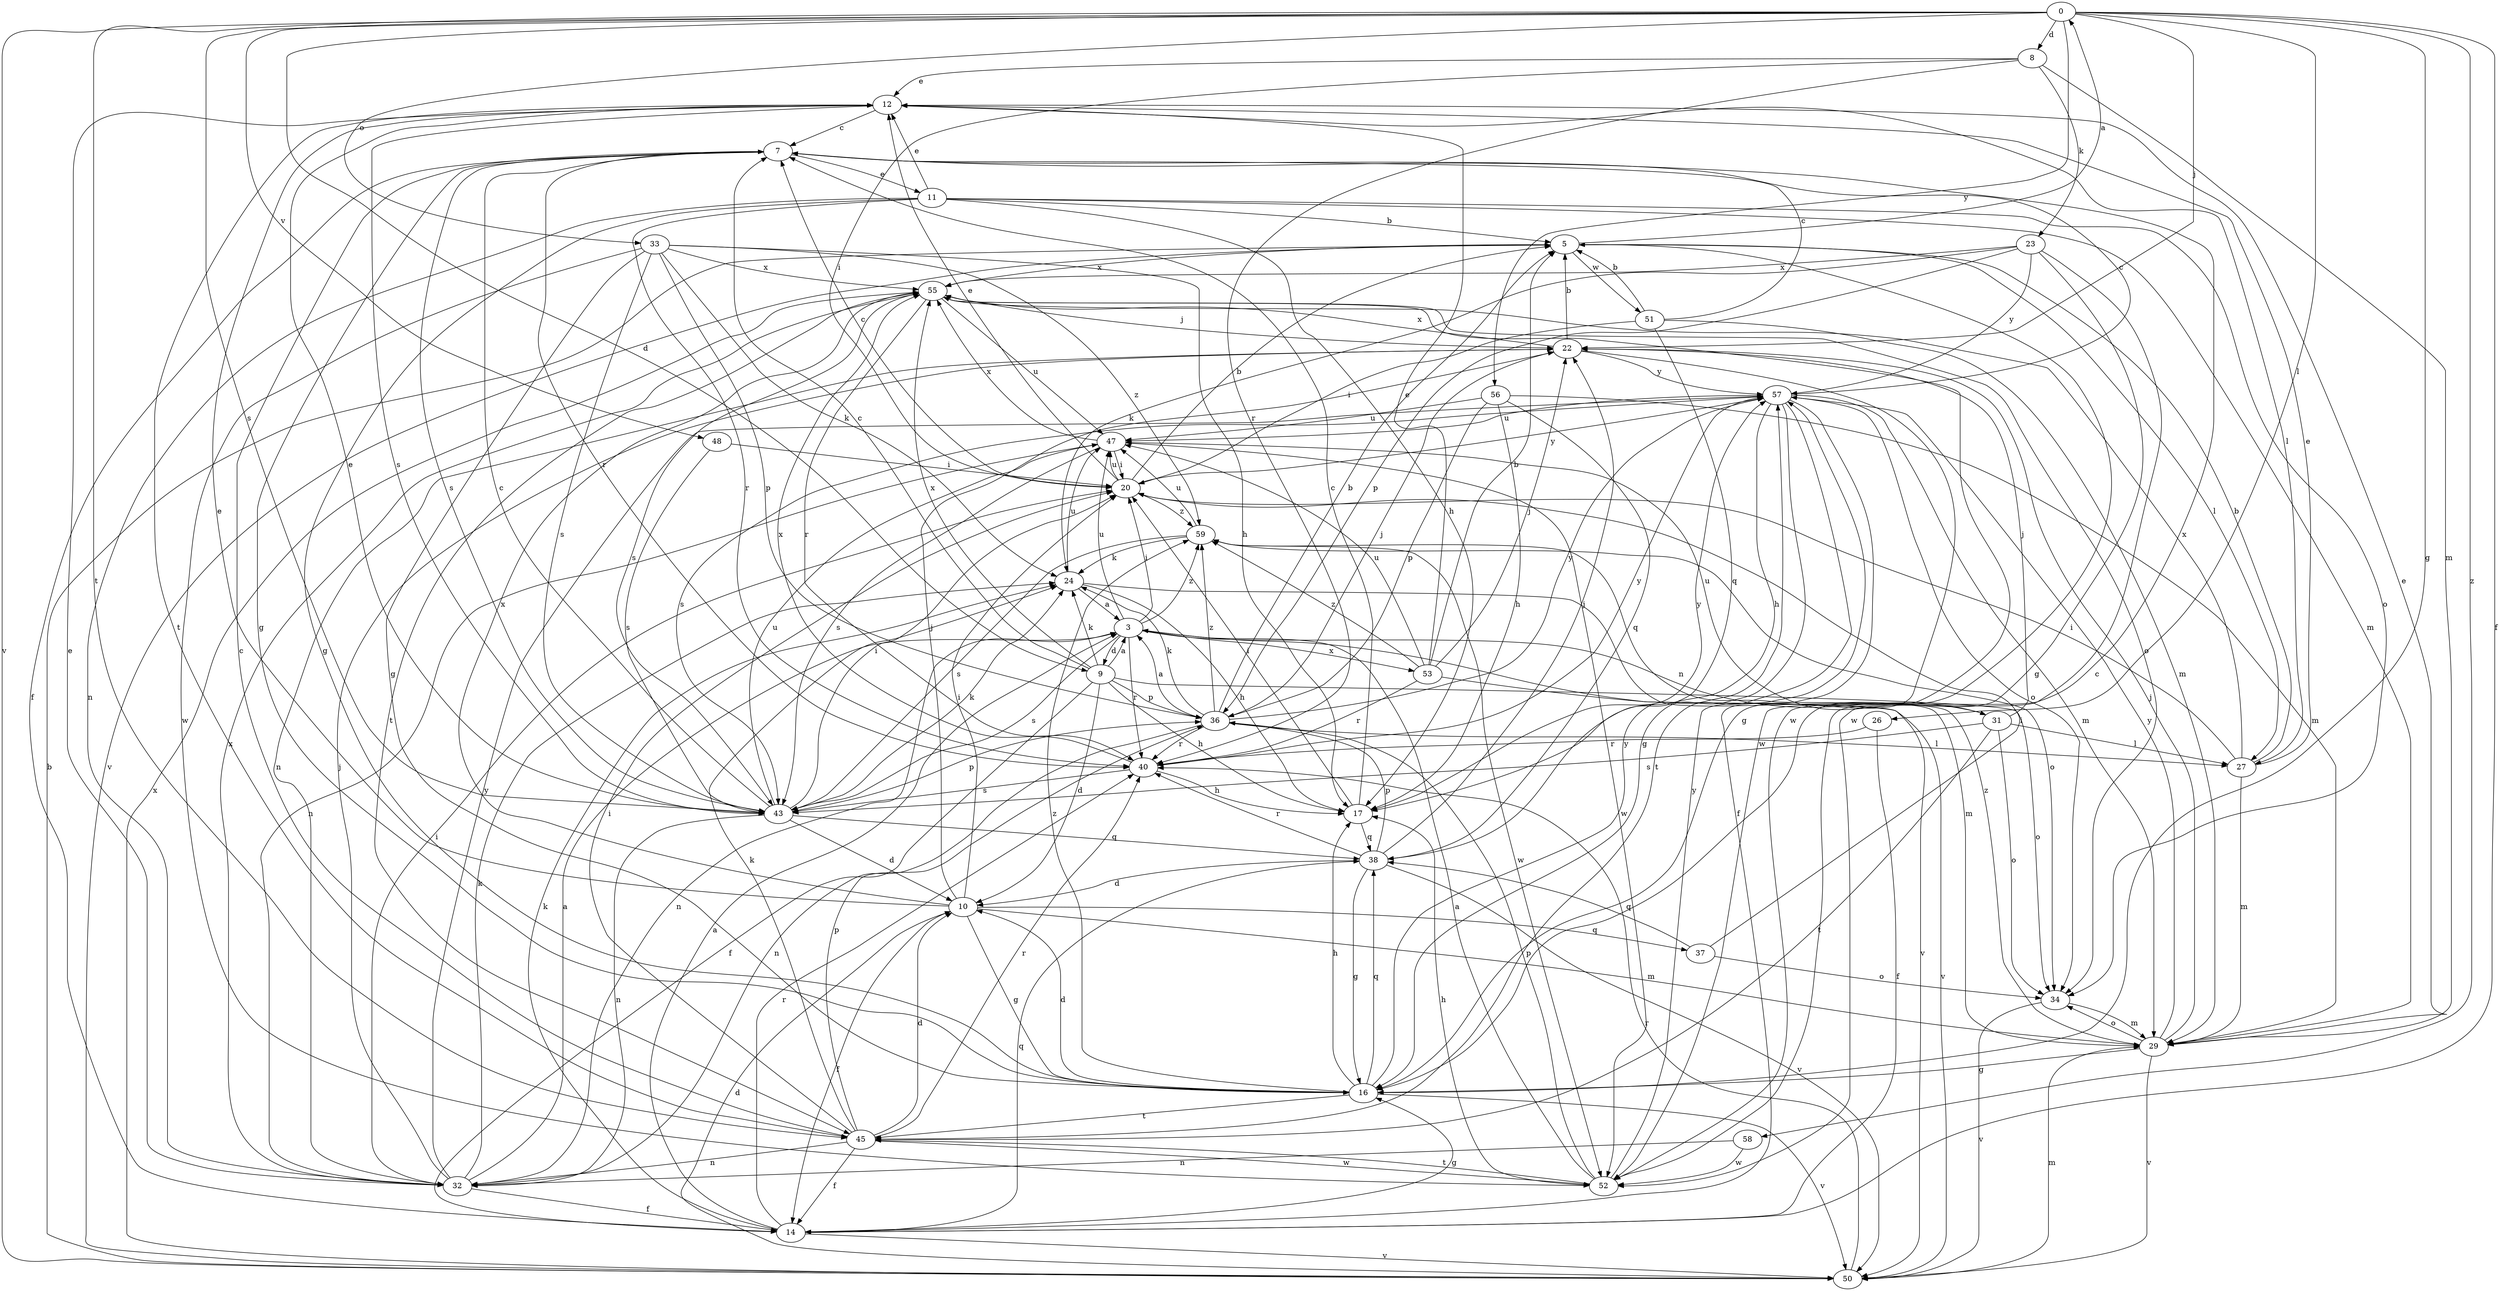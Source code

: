 strict digraph  {
0;
3;
5;
7;
8;
9;
10;
11;
12;
14;
16;
17;
20;
22;
23;
24;
26;
27;
29;
31;
32;
33;
34;
36;
37;
38;
40;
43;
45;
47;
48;
50;
51;
52;
53;
55;
56;
57;
58;
59;
0 -> 8  [label=d];
0 -> 9  [label=d];
0 -> 14  [label=f];
0 -> 16  [label=g];
0 -> 22  [label=j];
0 -> 26  [label=l];
0 -> 33  [label=o];
0 -> 43  [label=s];
0 -> 45  [label=t];
0 -> 48  [label=v];
0 -> 50  [label=v];
0 -> 56  [label=y];
0 -> 58  [label=z];
3 -> 9  [label=d];
3 -> 20  [label=i];
3 -> 31  [label=n];
3 -> 32  [label=n];
3 -> 40  [label=r];
3 -> 43  [label=s];
3 -> 47  [label=u];
3 -> 50  [label=v];
3 -> 53  [label=x];
3 -> 59  [label=z];
5 -> 0  [label=a];
5 -> 27  [label=l];
5 -> 50  [label=v];
5 -> 51  [label=w];
5 -> 52  [label=w];
5 -> 55  [label=x];
7 -> 11  [label=e];
7 -> 14  [label=f];
7 -> 16  [label=g];
7 -> 40  [label=r];
7 -> 43  [label=s];
8 -> 12  [label=e];
8 -> 20  [label=i];
8 -> 23  [label=k];
8 -> 29  [label=m];
8 -> 40  [label=r];
9 -> 3  [label=a];
9 -> 7  [label=c];
9 -> 10  [label=d];
9 -> 14  [label=f];
9 -> 17  [label=h];
9 -> 24  [label=k];
9 -> 34  [label=o];
9 -> 36  [label=p];
9 -> 55  [label=x];
10 -> 12  [label=e];
10 -> 14  [label=f];
10 -> 16  [label=g];
10 -> 20  [label=i];
10 -> 22  [label=j];
10 -> 29  [label=m];
10 -> 37  [label=q];
10 -> 55  [label=x];
11 -> 5  [label=b];
11 -> 12  [label=e];
11 -> 16  [label=g];
11 -> 17  [label=h];
11 -> 29  [label=m];
11 -> 32  [label=n];
11 -> 34  [label=o];
11 -> 40  [label=r];
12 -> 7  [label=c];
12 -> 27  [label=l];
12 -> 43  [label=s];
12 -> 45  [label=t];
14 -> 3  [label=a];
14 -> 16  [label=g];
14 -> 24  [label=k];
14 -> 38  [label=q];
14 -> 40  [label=r];
14 -> 50  [label=v];
16 -> 10  [label=d];
16 -> 17  [label=h];
16 -> 38  [label=q];
16 -> 45  [label=t];
16 -> 50  [label=v];
16 -> 57  [label=y];
16 -> 59  [label=z];
17 -> 7  [label=c];
17 -> 20  [label=i];
17 -> 38  [label=q];
17 -> 57  [label=y];
20 -> 5  [label=b];
20 -> 7  [label=c];
20 -> 12  [label=e];
20 -> 47  [label=u];
20 -> 57  [label=y];
20 -> 59  [label=z];
22 -> 5  [label=b];
22 -> 16  [label=g];
22 -> 32  [label=n];
22 -> 55  [label=x];
22 -> 57  [label=y];
23 -> 16  [label=g];
23 -> 24  [label=k];
23 -> 36  [label=p];
23 -> 52  [label=w];
23 -> 55  [label=x];
23 -> 57  [label=y];
24 -> 3  [label=a];
24 -> 17  [label=h];
24 -> 29  [label=m];
24 -> 47  [label=u];
26 -> 14  [label=f];
26 -> 40  [label=r];
27 -> 5  [label=b];
27 -> 12  [label=e];
27 -> 20  [label=i];
27 -> 29  [label=m];
27 -> 55  [label=x];
29 -> 12  [label=e];
29 -> 16  [label=g];
29 -> 22  [label=j];
29 -> 34  [label=o];
29 -> 50  [label=v];
29 -> 57  [label=y];
29 -> 59  [label=z];
31 -> 22  [label=j];
31 -> 27  [label=l];
31 -> 34  [label=o];
31 -> 43  [label=s];
31 -> 45  [label=t];
31 -> 47  [label=u];
32 -> 3  [label=a];
32 -> 12  [label=e];
32 -> 14  [label=f];
32 -> 20  [label=i];
32 -> 22  [label=j];
32 -> 24  [label=k];
32 -> 55  [label=x];
32 -> 57  [label=y];
33 -> 16  [label=g];
33 -> 17  [label=h];
33 -> 24  [label=k];
33 -> 36  [label=p];
33 -> 43  [label=s];
33 -> 52  [label=w];
33 -> 55  [label=x];
33 -> 59  [label=z];
34 -> 29  [label=m];
34 -> 50  [label=v];
36 -> 3  [label=a];
36 -> 5  [label=b];
36 -> 22  [label=j];
36 -> 24  [label=k];
36 -> 27  [label=l];
36 -> 32  [label=n];
36 -> 40  [label=r];
36 -> 57  [label=y];
36 -> 59  [label=z];
37 -> 20  [label=i];
37 -> 34  [label=o];
37 -> 38  [label=q];
38 -> 10  [label=d];
38 -> 16  [label=g];
38 -> 22  [label=j];
38 -> 36  [label=p];
38 -> 40  [label=r];
38 -> 50  [label=v];
40 -> 17  [label=h];
40 -> 43  [label=s];
40 -> 55  [label=x];
40 -> 57  [label=y];
43 -> 7  [label=c];
43 -> 10  [label=d];
43 -> 12  [label=e];
43 -> 20  [label=i];
43 -> 24  [label=k];
43 -> 32  [label=n];
43 -> 36  [label=p];
43 -> 38  [label=q];
43 -> 47  [label=u];
45 -> 7  [label=c];
45 -> 10  [label=d];
45 -> 14  [label=f];
45 -> 20  [label=i];
45 -> 24  [label=k];
45 -> 32  [label=n];
45 -> 36  [label=p];
45 -> 40  [label=r];
45 -> 52  [label=w];
47 -> 20  [label=i];
47 -> 32  [label=n];
47 -> 43  [label=s];
47 -> 52  [label=w];
47 -> 55  [label=x];
48 -> 20  [label=i];
48 -> 43  [label=s];
50 -> 5  [label=b];
50 -> 10  [label=d];
50 -> 29  [label=m];
50 -> 40  [label=r];
50 -> 55  [label=x];
51 -> 5  [label=b];
51 -> 7  [label=c];
51 -> 20  [label=i];
51 -> 29  [label=m];
51 -> 38  [label=q];
52 -> 3  [label=a];
52 -> 7  [label=c];
52 -> 17  [label=h];
52 -> 36  [label=p];
52 -> 45  [label=t];
52 -> 57  [label=y];
53 -> 5  [label=b];
53 -> 12  [label=e];
53 -> 22  [label=j];
53 -> 40  [label=r];
53 -> 47  [label=u];
53 -> 50  [label=v];
53 -> 59  [label=z];
55 -> 22  [label=j];
55 -> 34  [label=o];
55 -> 40  [label=r];
55 -> 43  [label=s];
55 -> 45  [label=t];
55 -> 47  [label=u];
55 -> 52  [label=w];
56 -> 17  [label=h];
56 -> 29  [label=m];
56 -> 36  [label=p];
56 -> 38  [label=q];
56 -> 47  [label=u];
57 -> 7  [label=c];
57 -> 14  [label=f];
57 -> 16  [label=g];
57 -> 17  [label=h];
57 -> 29  [label=m];
57 -> 34  [label=o];
57 -> 43  [label=s];
57 -> 45  [label=t];
57 -> 47  [label=u];
58 -> 32  [label=n];
58 -> 52  [label=w];
59 -> 24  [label=k];
59 -> 34  [label=o];
59 -> 43  [label=s];
59 -> 47  [label=u];
59 -> 52  [label=w];
}
